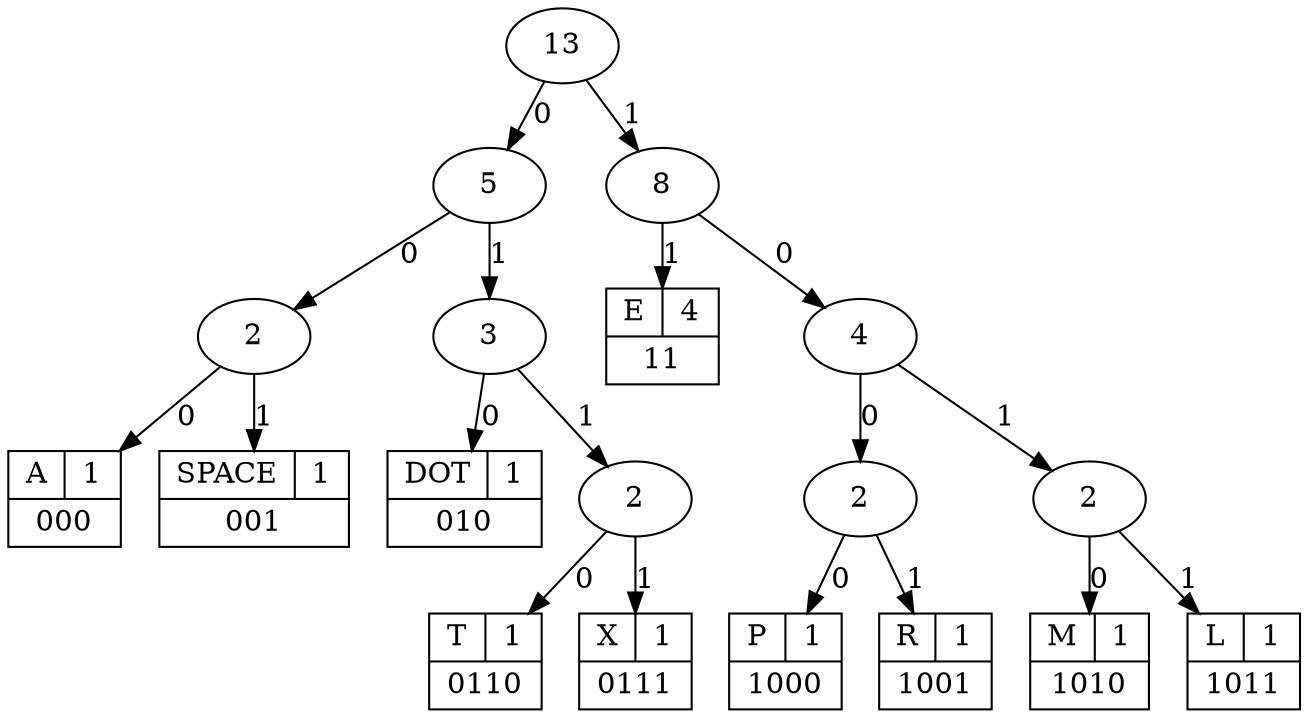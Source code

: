 /* 
  Huffman Tree DOT graph.

  DOT Reference :  http://www.graphviz.org/doc/info/lang.html
                   http://en.wikipedia.org/wiki/DOT_language
  Timestamp     :  1585513901 
  Phrase        :  'EXAMPLE TREE.'

  Generated on http://huffman.ooz.ie/
*/

digraph G {
    edge [label=0];
    graph [ranksep=0];
    A [shape=record, label="{{A|1}|000}"];
    SPACE [shape=record, label="{{SPACE|1}|001}"];
    DOT [shape=record, label="{{DOT|1}|010}"];
    T [shape=record, label="{{T|1}|0110}"];
    X [shape=record, label="{{X|1}|0111}"];
    TX [label=2];
    P [shape=record, label="{{P|1}|1000}"];
    R [shape=record, label="{{R|1}|1001}"];
    PR [label=2];
    M [shape=record, label="{{M|1}|1010}"];
    L [shape=record, label="{{L|1}|1011}"];
    ML [label=2];
    E [shape=record, label="{{E|4}|11}"];
    13 -> 5 -> 2 -> A;
    3 -> DOT;
    TX -> T;
    8 -> 4 -> PR -> P;
    ML -> M;2 -> SPACE [label=1];
    5 -> 3 -> TX -> X [label=1];
    PR -> R [label=1];
    4 -> ML -> L [label=1];
    13 -> 8 -> E [label=1];
}
